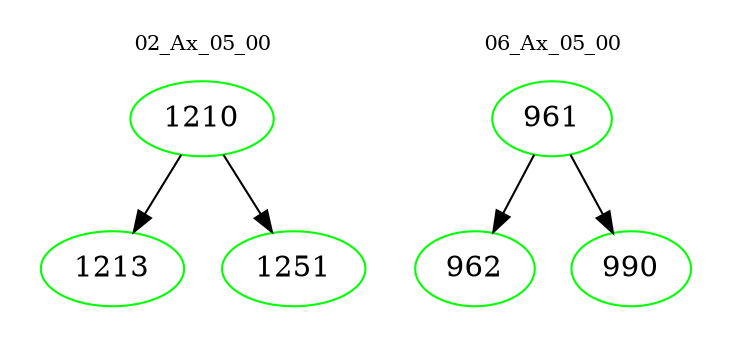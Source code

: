 digraph{
subgraph cluster_0 {
color = white
label = "02_Ax_05_00";
fontsize=10;
T0_1210 [label="1210", color="green"]
T0_1210 -> T0_1213 [color="black"]
T0_1213 [label="1213", color="green"]
T0_1210 -> T0_1251 [color="black"]
T0_1251 [label="1251", color="green"]
}
subgraph cluster_1 {
color = white
label = "06_Ax_05_00";
fontsize=10;
T1_961 [label="961", color="green"]
T1_961 -> T1_962 [color="black"]
T1_962 [label="962", color="green"]
T1_961 -> T1_990 [color="black"]
T1_990 [label="990", color="green"]
}
}
